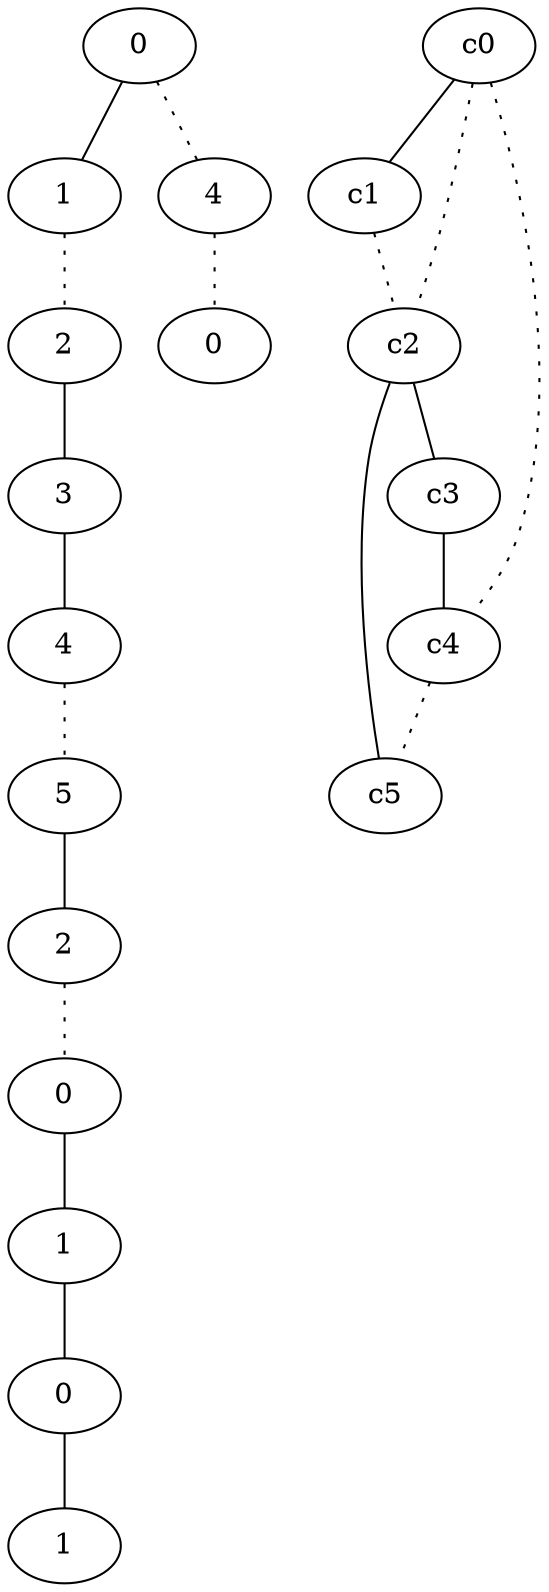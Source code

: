 graph {
a0[label=0];
a1[label=1];
a2[label=2];
a3[label=3];
a4[label=4];
a5[label=5];
a6[label=2];
a7[label=0];
a8[label=1];
a9[label=0];
a10[label=1];
a11[label=4];
a12[label=0];
a0 -- a1;
a0 -- a11 [style=dotted];
a1 -- a2 [style=dotted];
a2 -- a3;
a3 -- a4;
a4 -- a5 [style=dotted];
a5 -- a6;
a6 -- a7 [style=dotted];
a7 -- a8;
a8 -- a9;
a9 -- a10;
a11 -- a12 [style=dotted];
c0 -- c1;
c0 -- c2 [style=dotted];
c0 -- c4 [style=dotted];
c1 -- c2 [style=dotted];
c2 -- c3;
c2 -- c5;
c3 -- c4;
c4 -- c5 [style=dotted];
}
